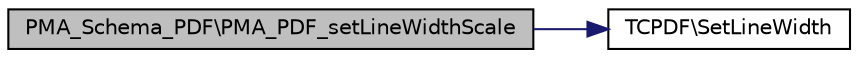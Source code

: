 digraph G
{
  edge [fontname="Helvetica",fontsize="10",labelfontname="Helvetica",labelfontsize="10"];
  node [fontname="Helvetica",fontsize="10",shape=record];
  rankdir="LR";
  Node1 [label="PMA_Schema_PDF\\PMA_PDF_setLineWidthScale",height=0.2,width=0.4,color="black", fillcolor="grey75", style="filled" fontcolor="black"];
  Node1 -> Node2 [color="midnightblue",fontsize="10",style="solid",fontname="Helvetica"];
  Node2 [label="TCPDF\\SetLineWidth",height=0.2,width=0.4,color="black", fillcolor="white", style="filled",URL="$classTCPDF.html#a0ef34c0ce76bd8e4671da42b3588d9b6",tooltip="Defines the line width."];
}
